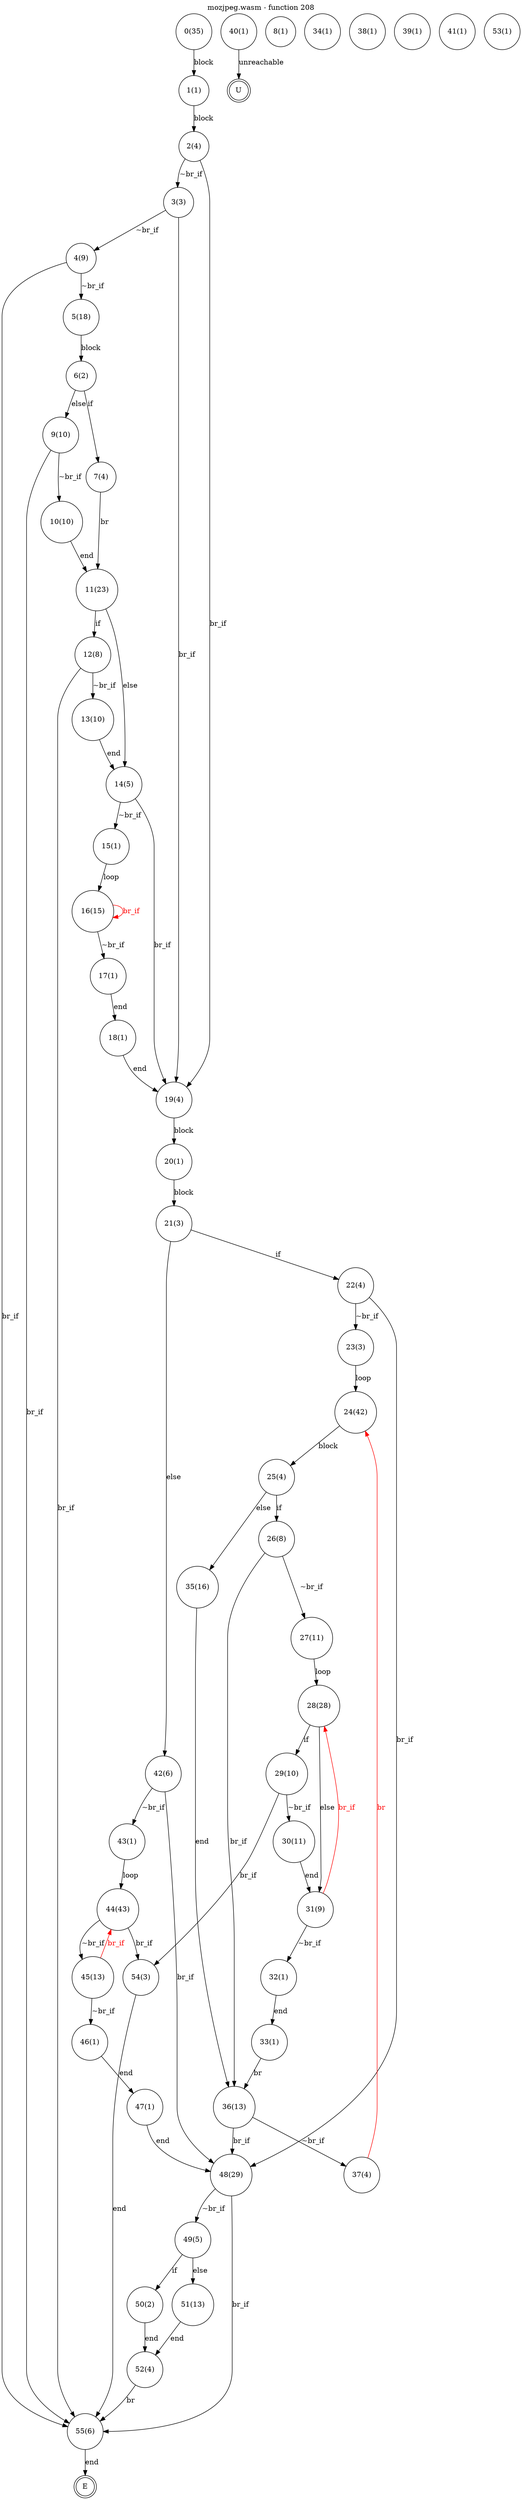 digraph finite_state_machine {
    label = "mozjpeg.wasm - function 208"
    labelloc =  t
    labelfontsize = 16
    labelfontcolor = black
    labelfontname = "Helvetica"
    node [shape = doublecircle]; E U ;
node [shape=circle, fontcolor=black, style="", label="0(35)"]0
node [shape=circle, fontcolor=black, style="", label="1(1)"]1
node [shape=circle, fontcolor=black, style="", label="2(4)"]2
node [shape=circle, fontcolor=black, style="", label="3(3)"]3
node [shape=circle, fontcolor=black, style="", label="4(9)"]4
node [shape=circle, fontcolor=black, style="", label="5(18)"]5
node [shape=circle, fontcolor=black, style="", label="6(2)"]6
node [shape=circle, fontcolor=black, style="", label="7(4)"]7
node [shape=circle, fontcolor=black, style="", label="8(1)"]8
node [shape=circle, fontcolor=black, style="", label="9(10)"]9
node [shape=circle, fontcolor=black, style="", label="10(10)"]10
node [shape=circle, fontcolor=black, style="", label="11(23)"]11
node [shape=circle, fontcolor=black, style="", label="12(8)"]12
node [shape=circle, fontcolor=black, style="", label="13(10)"]13
node [shape=circle, fontcolor=black, style="", label="14(5)"]14
node [shape=circle, fontcolor=black, style="", label="15(1)"]15
node [shape=circle, fontcolor=black, style="", label="16(15)"]16
node [shape=circle, fontcolor=black, style="", label="17(1)"]17
node [shape=circle, fontcolor=black, style="", label="18(1)"]18
node [shape=circle, fontcolor=black, style="", label="19(4)"]19
node [shape=circle, fontcolor=black, style="", label="20(1)"]20
node [shape=circle, fontcolor=black, style="", label="21(3)"]21
node [shape=circle, fontcolor=black, style="", label="22(4)"]22
node [shape=circle, fontcolor=black, style="", label="23(3)"]23
node [shape=circle, fontcolor=black, style="", label="24(42)"]24
node [shape=circle, fontcolor=black, style="", label="25(4)"]25
node [shape=circle, fontcolor=black, style="", label="26(8)"]26
node [shape=circle, fontcolor=black, style="", label="27(11)"]27
node [shape=circle, fontcolor=black, style="", label="28(28)"]28
node [shape=circle, fontcolor=black, style="", label="29(10)"]29
node [shape=circle, fontcolor=black, style="", label="30(11)"]30
node [shape=circle, fontcolor=black, style="", label="31(9)"]31
node [shape=circle, fontcolor=black, style="", label="32(1)"]32
node [shape=circle, fontcolor=black, style="", label="33(1)"]33
node [shape=circle, fontcolor=black, style="", label="34(1)"]34
node [shape=circle, fontcolor=black, style="", label="35(16)"]35
node [shape=circle, fontcolor=black, style="", label="36(13)"]36
node [shape=circle, fontcolor=black, style="", label="37(4)"]37
node [shape=circle, fontcolor=black, style="", label="38(1)"]38
node [shape=circle, fontcolor=black, style="", label="39(1)"]39
node [shape=circle, fontcolor=black, style="", label="40(1)"]40
node [shape=circle, fontcolor=black, style="", label="41(1)"]41
node [shape=circle, fontcolor=black, style="", label="42(6)"]42
node [shape=circle, fontcolor=black, style="", label="43(1)"]43
node [shape=circle, fontcolor=black, style="", label="44(43)"]44
node [shape=circle, fontcolor=black, style="", label="45(13)"]45
node [shape=circle, fontcolor=black, style="", label="46(1)"]46
node [shape=circle, fontcolor=black, style="", label="47(1)"]47
node [shape=circle, fontcolor=black, style="", label="48(29)"]48
node [shape=circle, fontcolor=black, style="", label="49(5)"]49
node [shape=circle, fontcolor=black, style="", label="50(2)"]50
node [shape=circle, fontcolor=black, style="", label="51(13)"]51
node [shape=circle, fontcolor=black, style="", label="52(4)"]52
node [shape=circle, fontcolor=black, style="", label="53(1)"]53
node [shape=circle, fontcolor=black, style="", label="54(3)"]54
node [shape=circle, fontcolor=black, style="", label="55(6)"]55
node [shape=circle, fontcolor=black, style="", label="E"]E
node [shape=circle, fontcolor=black, style="", label="U"]U
    0 -> 1[label="block"];
    1 -> 2[label="block"];
    2 -> 3[label="~br_if"];
    2 -> 19[label="br_if"];
    3 -> 4[label="~br_if"];
    3 -> 19[label="br_if"];
    4 -> 5[label="~br_if"];
    4 -> 55[label="br_if"];
    5 -> 6[label="block"];
    6 -> 7[label="if"];
    6 -> 9[label="else"];
    7 -> 11[label="br"];
    9 -> 10[label="~br_if"];
    9 -> 55[label="br_if"];
    10 -> 11[label="end"];
    11 -> 12[label="if"];
    11 -> 14[label="else"];
    12 -> 13[label="~br_if"];
    12 -> 55[label="br_if"];
    13 -> 14[label="end"];
    14 -> 15[label="~br_if"];
    14 -> 19[label="br_if"];
    15 -> 16[label="loop"];
    16 -> 17[label="~br_if"];
    16 -> 16[color="red" fontcolor="red" label="br_if"];
    17 -> 18[label="end"];
    18 -> 19[label="end"];
    19 -> 20[label="block"];
    20 -> 21[label="block"];
    21 -> 22[label="if"];
    21 -> 42[label="else"];
    22 -> 23[label="~br_if"];
    22 -> 48[label="br_if"];
    23 -> 24[label="loop"];
    24 -> 25[label="block"];
    25 -> 26[label="if"];
    25 -> 35[label="else"];
    26 -> 27[label="~br_if"];
    26 -> 36[label="br_if"];
    27 -> 28[label="loop"];
    28 -> 29[label="if"];
    28 -> 31[label="else"];
    29 -> 30[label="~br_if"];
    29 -> 54[label="br_if"];
    30 -> 31[label="end"];
    31 -> 32[label="~br_if"];
    31 -> 28[color="red" fontcolor="red" label="br_if"];
    32 -> 33[label="end"];
    33 -> 36[label="br"];
    35 -> 36[label="end"];
    36 -> 37[label="~br_if"];
    36 -> 48[label="br_if"];
    37 -> 24[color="red" fontcolor="red" label="br"];
    40 -> U[label="unreachable"];
    42 -> 43[label="~br_if"];
    42 -> 48[label="br_if"];
    43 -> 44[label="loop"];
    44 -> 45[label="~br_if"];
    44 -> 54[label="br_if"];
    45 -> 46[label="~br_if"];
    45 -> 44[color="red" fontcolor="red" label="br_if"];
    46 -> 47[label="end"];
    47 -> 48[label="end"];
    48 -> 49[label="~br_if"];
    48 -> 55[label="br_if"];
    49 -> 50[label="if"];
    49 -> 51[label="else"];
    50 -> 52[label="end"];
    51 -> 52[label="end"];
    52 -> 55[label="br"];
    54 -> 55[label="end"];
    55 -> E[label="end"];
}
